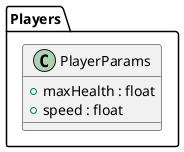 @startuml
namespace Players{
class PlayerParams {
    + maxHealth : float
    + speed : float
}
}
@enduml
